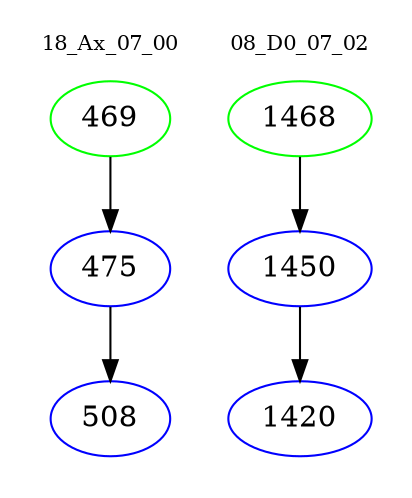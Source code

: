 digraph{
subgraph cluster_0 {
color = white
label = "18_Ax_07_00";
fontsize=10;
T0_469 [label="469", color="green"]
T0_469 -> T0_475 [color="black"]
T0_475 [label="475", color="blue"]
T0_475 -> T0_508 [color="black"]
T0_508 [label="508", color="blue"]
}
subgraph cluster_1 {
color = white
label = "08_D0_07_02";
fontsize=10;
T1_1468 [label="1468", color="green"]
T1_1468 -> T1_1450 [color="black"]
T1_1450 [label="1450", color="blue"]
T1_1450 -> T1_1420 [color="black"]
T1_1420 [label="1420", color="blue"]
}
}
